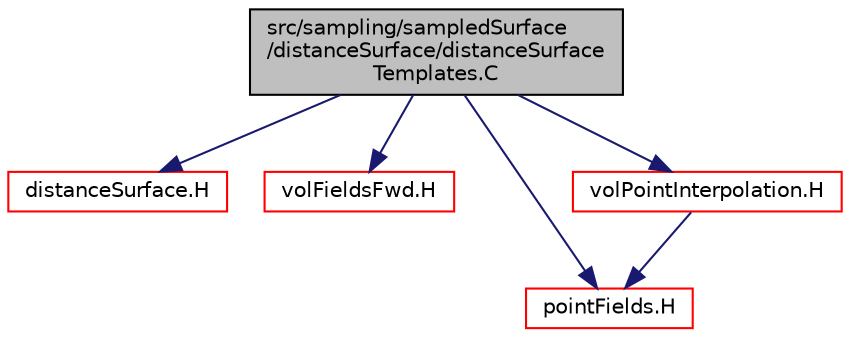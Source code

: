 digraph "src/sampling/sampledSurface/distanceSurface/distanceSurfaceTemplates.C"
{
  bgcolor="transparent";
  edge [fontname="Helvetica",fontsize="10",labelfontname="Helvetica",labelfontsize="10"];
  node [fontname="Helvetica",fontsize="10",shape=record];
  Node0 [label="src/sampling/sampledSurface\l/distanceSurface/distanceSurface\lTemplates.C",height=0.2,width=0.4,color="black", fillcolor="grey75", style="filled", fontcolor="black"];
  Node0 -> Node1 [color="midnightblue",fontsize="10",style="solid",fontname="Helvetica"];
  Node1 [label="distanceSurface.H",height=0.2,width=0.4,color="red",URL="$a15053.html"];
  Node0 -> Node161 [color="midnightblue",fontsize="10",style="solid",fontname="Helvetica"];
  Node161 [label="volFieldsFwd.H",height=0.2,width=0.4,color="red",URL="$a02915.html"];
  Node0 -> Node292 [color="midnightblue",fontsize="10",style="solid",fontname="Helvetica"];
  Node292 [label="pointFields.H",height=0.2,width=0.4,color="red",URL="$a10595.html"];
  Node0 -> Node368 [color="midnightblue",fontsize="10",style="solid",fontname="Helvetica"];
  Node368 [label="volPointInterpolation.H",height=0.2,width=0.4,color="red",URL="$a04535.html"];
  Node368 -> Node292 [color="midnightblue",fontsize="10",style="solid",fontname="Helvetica"];
}
